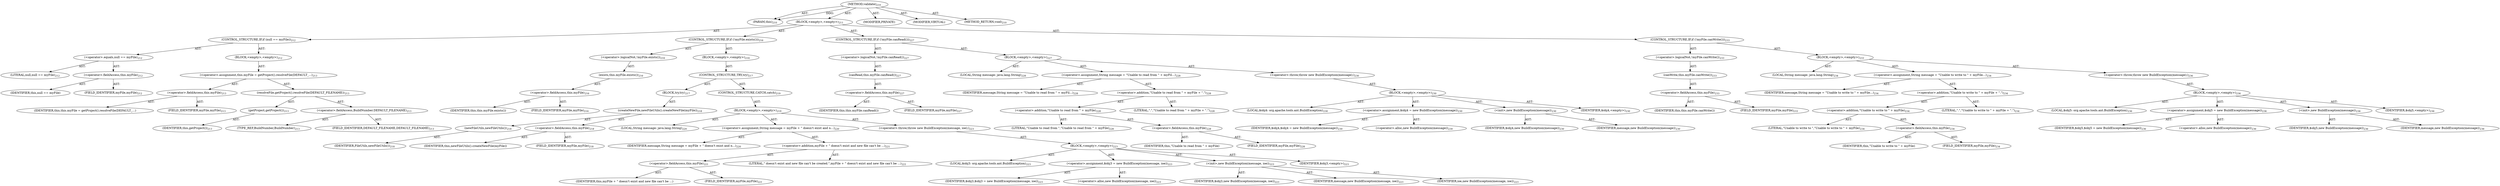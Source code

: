 digraph "validate" {  
"111669149700" [label = <(METHOD,validate)<SUB>210</SUB>> ]
"115964116994" [label = <(PARAM,this)<SUB>210</SUB>> ]
"25769803797" [label = <(BLOCK,&lt;empty&gt;,&lt;empty&gt;)<SUB>211</SUB>> ]
"47244640270" [label = <(CONTROL_STRUCTURE,IF,if (null == myFile))<SUB>212</SUB>> ]
"30064771143" [label = <(&lt;operator&gt;.equals,null == myFile)<SUB>212</SUB>> ]
"90194313227" [label = <(LITERAL,null,null == myFile)<SUB>212</SUB>> ]
"30064771144" [label = <(&lt;operator&gt;.fieldAccess,this.myFile)<SUB>212</SUB>> ]
"68719476805" [label = <(IDENTIFIER,this,null == myFile)> ]
"55834574860" [label = <(FIELD_IDENTIFIER,myFile,myFile)<SUB>212</SUB>> ]
"25769803798" [label = <(BLOCK,&lt;empty&gt;,&lt;empty&gt;)<SUB>212</SUB>> ]
"30064771145" [label = <(&lt;operator&gt;.assignment,this.myFile = getProject().resolveFile(DEFAULT_...)<SUB>213</SUB>> ]
"30064771146" [label = <(&lt;operator&gt;.fieldAccess,this.myFile)<SUB>213</SUB>> ]
"68719476806" [label = <(IDENTIFIER,this,this.myFile = getProject().resolveFile(DEFAULT_...)> ]
"55834574861" [label = <(FIELD_IDENTIFIER,myFile,myFile)<SUB>213</SUB>> ]
"30064771147" [label = <(resolveFile,getProject().resolveFile(DEFAULT_FILENAME))<SUB>213</SUB>> ]
"30064771148" [label = <(getProject,getProject())<SUB>213</SUB>> ]
"68719476742" [label = <(IDENTIFIER,this,getProject())<SUB>213</SUB>> ]
"30064771149" [label = <(&lt;operator&gt;.fieldAccess,BuildNumber.DEFAULT_FILENAME)<SUB>213</SUB>> ]
"180388626435" [label = <(TYPE_REF,BuildNumber,BuildNumber)<SUB>213</SUB>> ]
"55834574862" [label = <(FIELD_IDENTIFIER,DEFAULT_FILENAME,DEFAULT_FILENAME)<SUB>213</SUB>> ]
"47244640271" [label = <(CONTROL_STRUCTURE,IF,if (!myFile.exists()))<SUB>216</SUB>> ]
"30064771150" [label = <(&lt;operator&gt;.logicalNot,!myFile.exists())<SUB>216</SUB>> ]
"30064771151" [label = <(exists,this.myFile.exists())<SUB>216</SUB>> ]
"30064771152" [label = <(&lt;operator&gt;.fieldAccess,this.myFile)<SUB>216</SUB>> ]
"68719476807" [label = <(IDENTIFIER,this,this.myFile.exists())> ]
"55834574863" [label = <(FIELD_IDENTIFIER,myFile,myFile)<SUB>216</SUB>> ]
"25769803799" [label = <(BLOCK,&lt;empty&gt;,&lt;empty&gt;)<SUB>216</SUB>> ]
"47244640272" [label = <(CONTROL_STRUCTURE,TRY,try)<SUB>217</SUB>> ]
"25769803800" [label = <(BLOCK,try,try)<SUB>217</SUB>> ]
"30064771153" [label = <(createNewFile,newFileUtils().createNewFile(myFile))<SUB>218</SUB>> ]
"30064771154" [label = <(newFileUtils,newFileUtils())<SUB>218</SUB>> ]
"68719476808" [label = <(IDENTIFIER,FileUtils,newFileUtils())<SUB>218</SUB>> ]
"30064771155" [label = <(&lt;operator&gt;.fieldAccess,this.myFile)<SUB>218</SUB>> ]
"68719476809" [label = <(IDENTIFIER,this,newFileUtils().createNewFile(myFile))> ]
"55834574864" [label = <(FIELD_IDENTIFIER,myFile,myFile)<SUB>218</SUB>> ]
"47244640273" [label = <(CONTROL_STRUCTURE,CATCH,catch)<SUB>219</SUB>> ]
"25769803801" [label = <(BLOCK,&lt;empty&gt;,&lt;empty&gt;)<SUB>219</SUB>> ]
"94489280525" [label = <(LOCAL,String message: java.lang.String)<SUB>220</SUB>> ]
"30064771156" [label = <(&lt;operator&gt;.assignment,String message = myFile + &quot; doesn't exist and n...)<SUB>220</SUB>> ]
"68719476810" [label = <(IDENTIFIER,message,String message = myFile + &quot; doesn't exist and n...)<SUB>220</SUB>> ]
"30064771157" [label = <(&lt;operator&gt;.addition,myFile + &quot; doesn't exist and new file can't be ...)<SUB>221</SUB>> ]
"30064771158" [label = <(&lt;operator&gt;.fieldAccess,this.myFile)<SUB>221</SUB>> ]
"68719476811" [label = <(IDENTIFIER,this,myFile + &quot; doesn't exist and new file can't be ...)> ]
"55834574865" [label = <(FIELD_IDENTIFIER,myFile,myFile)<SUB>221</SUB>> ]
"90194313228" [label = <(LITERAL,&quot; doesn't exist and new file can't be created.&quot;,myFile + &quot; doesn't exist and new file can't be ...)<SUB>221</SUB>> ]
"30064771159" [label = <(&lt;operator&gt;.throw,throw new BuildException(message, ioe);)<SUB>223</SUB>> ]
"25769803802" [label = <(BLOCK,&lt;empty&gt;,&lt;empty&gt;)<SUB>223</SUB>> ]
"94489280526" [label = <(LOCAL,$obj3: org.apache.tools.ant.BuildException)<SUB>223</SUB>> ]
"30064771160" [label = <(&lt;operator&gt;.assignment,$obj3 = new BuildException(message, ioe))<SUB>223</SUB>> ]
"68719476812" [label = <(IDENTIFIER,$obj3,$obj3 = new BuildException(message, ioe))<SUB>223</SUB>> ]
"30064771161" [label = <(&lt;operator&gt;.alloc,new BuildException(message, ioe))<SUB>223</SUB>> ]
"30064771162" [label = <(&lt;init&gt;,new BuildException(message, ioe))<SUB>223</SUB>> ]
"68719476813" [label = <(IDENTIFIER,$obj3,new BuildException(message, ioe))<SUB>223</SUB>> ]
"68719476814" [label = <(IDENTIFIER,message,new BuildException(message, ioe))<SUB>223</SUB>> ]
"68719476815" [label = <(IDENTIFIER,ioe,new BuildException(message, ioe))<SUB>223</SUB>> ]
"68719476816" [label = <(IDENTIFIER,$obj3,&lt;empty&gt;)<SUB>223</SUB>> ]
"47244640274" [label = <(CONTROL_STRUCTURE,IF,if (!myFile.canRead()))<SUB>227</SUB>> ]
"30064771163" [label = <(&lt;operator&gt;.logicalNot,!myFile.canRead())<SUB>227</SUB>> ]
"30064771164" [label = <(canRead,this.myFile.canRead())<SUB>227</SUB>> ]
"30064771165" [label = <(&lt;operator&gt;.fieldAccess,this.myFile)<SUB>227</SUB>> ]
"68719476817" [label = <(IDENTIFIER,this,this.myFile.canRead())> ]
"55834574866" [label = <(FIELD_IDENTIFIER,myFile,myFile)<SUB>227</SUB>> ]
"25769803803" [label = <(BLOCK,&lt;empty&gt;,&lt;empty&gt;)<SUB>227</SUB>> ]
"94489280527" [label = <(LOCAL,String message: java.lang.String)<SUB>228</SUB>> ]
"30064771166" [label = <(&lt;operator&gt;.assignment,String message = &quot;Unable to read from &quot; + myFil...)<SUB>228</SUB>> ]
"68719476818" [label = <(IDENTIFIER,message,String message = &quot;Unable to read from &quot; + myFil...)<SUB>228</SUB>> ]
"30064771167" [label = <(&lt;operator&gt;.addition,&quot;Unable to read from &quot; + myFile + &quot;.&quot;)<SUB>228</SUB>> ]
"30064771168" [label = <(&lt;operator&gt;.addition,&quot;Unable to read from &quot; + myFile)<SUB>228</SUB>> ]
"90194313229" [label = <(LITERAL,&quot;Unable to read from &quot;,&quot;Unable to read from &quot; + myFile)<SUB>228</SUB>> ]
"30064771169" [label = <(&lt;operator&gt;.fieldAccess,this.myFile)<SUB>228</SUB>> ]
"68719476819" [label = <(IDENTIFIER,this,&quot;Unable to read from &quot; + myFile)> ]
"55834574867" [label = <(FIELD_IDENTIFIER,myFile,myFile)<SUB>228</SUB>> ]
"90194313230" [label = <(LITERAL,&quot;.&quot;,&quot;Unable to read from &quot; + myFile + &quot;.&quot;)<SUB>228</SUB>> ]
"30064771170" [label = <(&lt;operator&gt;.throw,throw new BuildException(message);)<SUB>230</SUB>> ]
"25769803804" [label = <(BLOCK,&lt;empty&gt;,&lt;empty&gt;)<SUB>230</SUB>> ]
"94489280528" [label = <(LOCAL,$obj4: org.apache.tools.ant.BuildException)<SUB>230</SUB>> ]
"30064771171" [label = <(&lt;operator&gt;.assignment,$obj4 = new BuildException(message))<SUB>230</SUB>> ]
"68719476820" [label = <(IDENTIFIER,$obj4,$obj4 = new BuildException(message))<SUB>230</SUB>> ]
"30064771172" [label = <(&lt;operator&gt;.alloc,new BuildException(message))<SUB>230</SUB>> ]
"30064771173" [label = <(&lt;init&gt;,new BuildException(message))<SUB>230</SUB>> ]
"68719476821" [label = <(IDENTIFIER,$obj4,new BuildException(message))<SUB>230</SUB>> ]
"68719476822" [label = <(IDENTIFIER,message,new BuildException(message))<SUB>230</SUB>> ]
"68719476823" [label = <(IDENTIFIER,$obj4,&lt;empty&gt;)<SUB>230</SUB>> ]
"47244640275" [label = <(CONTROL_STRUCTURE,IF,if (!myFile.canWrite()))<SUB>233</SUB>> ]
"30064771174" [label = <(&lt;operator&gt;.logicalNot,!myFile.canWrite())<SUB>233</SUB>> ]
"30064771175" [label = <(canWrite,this.myFile.canWrite())<SUB>233</SUB>> ]
"30064771176" [label = <(&lt;operator&gt;.fieldAccess,this.myFile)<SUB>233</SUB>> ]
"68719476824" [label = <(IDENTIFIER,this,this.myFile.canWrite())> ]
"55834574868" [label = <(FIELD_IDENTIFIER,myFile,myFile)<SUB>233</SUB>> ]
"25769803805" [label = <(BLOCK,&lt;empty&gt;,&lt;empty&gt;)<SUB>233</SUB>> ]
"94489280529" [label = <(LOCAL,String message: java.lang.String)<SUB>234</SUB>> ]
"30064771177" [label = <(&lt;operator&gt;.assignment,String message = &quot;Unable to write to &quot; + myFile...)<SUB>234</SUB>> ]
"68719476825" [label = <(IDENTIFIER,message,String message = &quot;Unable to write to &quot; + myFile...)<SUB>234</SUB>> ]
"30064771178" [label = <(&lt;operator&gt;.addition,&quot;Unable to write to &quot; + myFile + &quot;.&quot;)<SUB>234</SUB>> ]
"30064771179" [label = <(&lt;operator&gt;.addition,&quot;Unable to write to &quot; + myFile)<SUB>234</SUB>> ]
"90194313231" [label = <(LITERAL,&quot;Unable to write to &quot;,&quot;Unable to write to &quot; + myFile)<SUB>234</SUB>> ]
"30064771180" [label = <(&lt;operator&gt;.fieldAccess,this.myFile)<SUB>234</SUB>> ]
"68719476826" [label = <(IDENTIFIER,this,&quot;Unable to write to &quot; + myFile)> ]
"55834574869" [label = <(FIELD_IDENTIFIER,myFile,myFile)<SUB>234</SUB>> ]
"90194313232" [label = <(LITERAL,&quot;.&quot;,&quot;Unable to write to &quot; + myFile + &quot;.&quot;)<SUB>234</SUB>> ]
"30064771181" [label = <(&lt;operator&gt;.throw,throw new BuildException(message);)<SUB>236</SUB>> ]
"25769803806" [label = <(BLOCK,&lt;empty&gt;,&lt;empty&gt;)<SUB>236</SUB>> ]
"94489280530" [label = <(LOCAL,$obj5: org.apache.tools.ant.BuildException)<SUB>236</SUB>> ]
"30064771182" [label = <(&lt;operator&gt;.assignment,$obj5 = new BuildException(message))<SUB>236</SUB>> ]
"68719476827" [label = <(IDENTIFIER,$obj5,$obj5 = new BuildException(message))<SUB>236</SUB>> ]
"30064771183" [label = <(&lt;operator&gt;.alloc,new BuildException(message))<SUB>236</SUB>> ]
"30064771184" [label = <(&lt;init&gt;,new BuildException(message))<SUB>236</SUB>> ]
"68719476828" [label = <(IDENTIFIER,$obj5,new BuildException(message))<SUB>236</SUB>> ]
"68719476829" [label = <(IDENTIFIER,message,new BuildException(message))<SUB>236</SUB>> ]
"68719476830" [label = <(IDENTIFIER,$obj5,&lt;empty&gt;)<SUB>236</SUB>> ]
"133143986189" [label = <(MODIFIER,PRIVATE)> ]
"133143986190" [label = <(MODIFIER,VIRTUAL)> ]
"128849018884" [label = <(METHOD_RETURN,void)<SUB>210</SUB>> ]
  "111669149700" -> "115964116994"  [ label = "AST: "] 
  "111669149700" -> "25769803797"  [ label = "AST: "] 
  "111669149700" -> "133143986189"  [ label = "AST: "] 
  "111669149700" -> "133143986190"  [ label = "AST: "] 
  "111669149700" -> "128849018884"  [ label = "AST: "] 
  "25769803797" -> "47244640270"  [ label = "AST: "] 
  "25769803797" -> "47244640271"  [ label = "AST: "] 
  "25769803797" -> "47244640274"  [ label = "AST: "] 
  "25769803797" -> "47244640275"  [ label = "AST: "] 
  "47244640270" -> "30064771143"  [ label = "AST: "] 
  "47244640270" -> "25769803798"  [ label = "AST: "] 
  "30064771143" -> "90194313227"  [ label = "AST: "] 
  "30064771143" -> "30064771144"  [ label = "AST: "] 
  "30064771144" -> "68719476805"  [ label = "AST: "] 
  "30064771144" -> "55834574860"  [ label = "AST: "] 
  "25769803798" -> "30064771145"  [ label = "AST: "] 
  "30064771145" -> "30064771146"  [ label = "AST: "] 
  "30064771145" -> "30064771147"  [ label = "AST: "] 
  "30064771146" -> "68719476806"  [ label = "AST: "] 
  "30064771146" -> "55834574861"  [ label = "AST: "] 
  "30064771147" -> "30064771148"  [ label = "AST: "] 
  "30064771147" -> "30064771149"  [ label = "AST: "] 
  "30064771148" -> "68719476742"  [ label = "AST: "] 
  "30064771149" -> "180388626435"  [ label = "AST: "] 
  "30064771149" -> "55834574862"  [ label = "AST: "] 
  "47244640271" -> "30064771150"  [ label = "AST: "] 
  "47244640271" -> "25769803799"  [ label = "AST: "] 
  "30064771150" -> "30064771151"  [ label = "AST: "] 
  "30064771151" -> "30064771152"  [ label = "AST: "] 
  "30064771152" -> "68719476807"  [ label = "AST: "] 
  "30064771152" -> "55834574863"  [ label = "AST: "] 
  "25769803799" -> "47244640272"  [ label = "AST: "] 
  "47244640272" -> "25769803800"  [ label = "AST: "] 
  "47244640272" -> "47244640273"  [ label = "AST: "] 
  "25769803800" -> "30064771153"  [ label = "AST: "] 
  "30064771153" -> "30064771154"  [ label = "AST: "] 
  "30064771153" -> "30064771155"  [ label = "AST: "] 
  "30064771154" -> "68719476808"  [ label = "AST: "] 
  "30064771155" -> "68719476809"  [ label = "AST: "] 
  "30064771155" -> "55834574864"  [ label = "AST: "] 
  "47244640273" -> "25769803801"  [ label = "AST: "] 
  "25769803801" -> "94489280525"  [ label = "AST: "] 
  "25769803801" -> "30064771156"  [ label = "AST: "] 
  "25769803801" -> "30064771159"  [ label = "AST: "] 
  "30064771156" -> "68719476810"  [ label = "AST: "] 
  "30064771156" -> "30064771157"  [ label = "AST: "] 
  "30064771157" -> "30064771158"  [ label = "AST: "] 
  "30064771157" -> "90194313228"  [ label = "AST: "] 
  "30064771158" -> "68719476811"  [ label = "AST: "] 
  "30064771158" -> "55834574865"  [ label = "AST: "] 
  "30064771159" -> "25769803802"  [ label = "AST: "] 
  "25769803802" -> "94489280526"  [ label = "AST: "] 
  "25769803802" -> "30064771160"  [ label = "AST: "] 
  "25769803802" -> "30064771162"  [ label = "AST: "] 
  "25769803802" -> "68719476816"  [ label = "AST: "] 
  "30064771160" -> "68719476812"  [ label = "AST: "] 
  "30064771160" -> "30064771161"  [ label = "AST: "] 
  "30064771162" -> "68719476813"  [ label = "AST: "] 
  "30064771162" -> "68719476814"  [ label = "AST: "] 
  "30064771162" -> "68719476815"  [ label = "AST: "] 
  "47244640274" -> "30064771163"  [ label = "AST: "] 
  "47244640274" -> "25769803803"  [ label = "AST: "] 
  "30064771163" -> "30064771164"  [ label = "AST: "] 
  "30064771164" -> "30064771165"  [ label = "AST: "] 
  "30064771165" -> "68719476817"  [ label = "AST: "] 
  "30064771165" -> "55834574866"  [ label = "AST: "] 
  "25769803803" -> "94489280527"  [ label = "AST: "] 
  "25769803803" -> "30064771166"  [ label = "AST: "] 
  "25769803803" -> "30064771170"  [ label = "AST: "] 
  "30064771166" -> "68719476818"  [ label = "AST: "] 
  "30064771166" -> "30064771167"  [ label = "AST: "] 
  "30064771167" -> "30064771168"  [ label = "AST: "] 
  "30064771167" -> "90194313230"  [ label = "AST: "] 
  "30064771168" -> "90194313229"  [ label = "AST: "] 
  "30064771168" -> "30064771169"  [ label = "AST: "] 
  "30064771169" -> "68719476819"  [ label = "AST: "] 
  "30064771169" -> "55834574867"  [ label = "AST: "] 
  "30064771170" -> "25769803804"  [ label = "AST: "] 
  "25769803804" -> "94489280528"  [ label = "AST: "] 
  "25769803804" -> "30064771171"  [ label = "AST: "] 
  "25769803804" -> "30064771173"  [ label = "AST: "] 
  "25769803804" -> "68719476823"  [ label = "AST: "] 
  "30064771171" -> "68719476820"  [ label = "AST: "] 
  "30064771171" -> "30064771172"  [ label = "AST: "] 
  "30064771173" -> "68719476821"  [ label = "AST: "] 
  "30064771173" -> "68719476822"  [ label = "AST: "] 
  "47244640275" -> "30064771174"  [ label = "AST: "] 
  "47244640275" -> "25769803805"  [ label = "AST: "] 
  "30064771174" -> "30064771175"  [ label = "AST: "] 
  "30064771175" -> "30064771176"  [ label = "AST: "] 
  "30064771176" -> "68719476824"  [ label = "AST: "] 
  "30064771176" -> "55834574868"  [ label = "AST: "] 
  "25769803805" -> "94489280529"  [ label = "AST: "] 
  "25769803805" -> "30064771177"  [ label = "AST: "] 
  "25769803805" -> "30064771181"  [ label = "AST: "] 
  "30064771177" -> "68719476825"  [ label = "AST: "] 
  "30064771177" -> "30064771178"  [ label = "AST: "] 
  "30064771178" -> "30064771179"  [ label = "AST: "] 
  "30064771178" -> "90194313232"  [ label = "AST: "] 
  "30064771179" -> "90194313231"  [ label = "AST: "] 
  "30064771179" -> "30064771180"  [ label = "AST: "] 
  "30064771180" -> "68719476826"  [ label = "AST: "] 
  "30064771180" -> "55834574869"  [ label = "AST: "] 
  "30064771181" -> "25769803806"  [ label = "AST: "] 
  "25769803806" -> "94489280530"  [ label = "AST: "] 
  "25769803806" -> "30064771182"  [ label = "AST: "] 
  "25769803806" -> "30064771184"  [ label = "AST: "] 
  "25769803806" -> "68719476830"  [ label = "AST: "] 
  "30064771182" -> "68719476827"  [ label = "AST: "] 
  "30064771182" -> "30064771183"  [ label = "AST: "] 
  "30064771184" -> "68719476828"  [ label = "AST: "] 
  "30064771184" -> "68719476829"  [ label = "AST: "] 
  "111669149700" -> "115964116994"  [ label = "DDG: "] 
}
